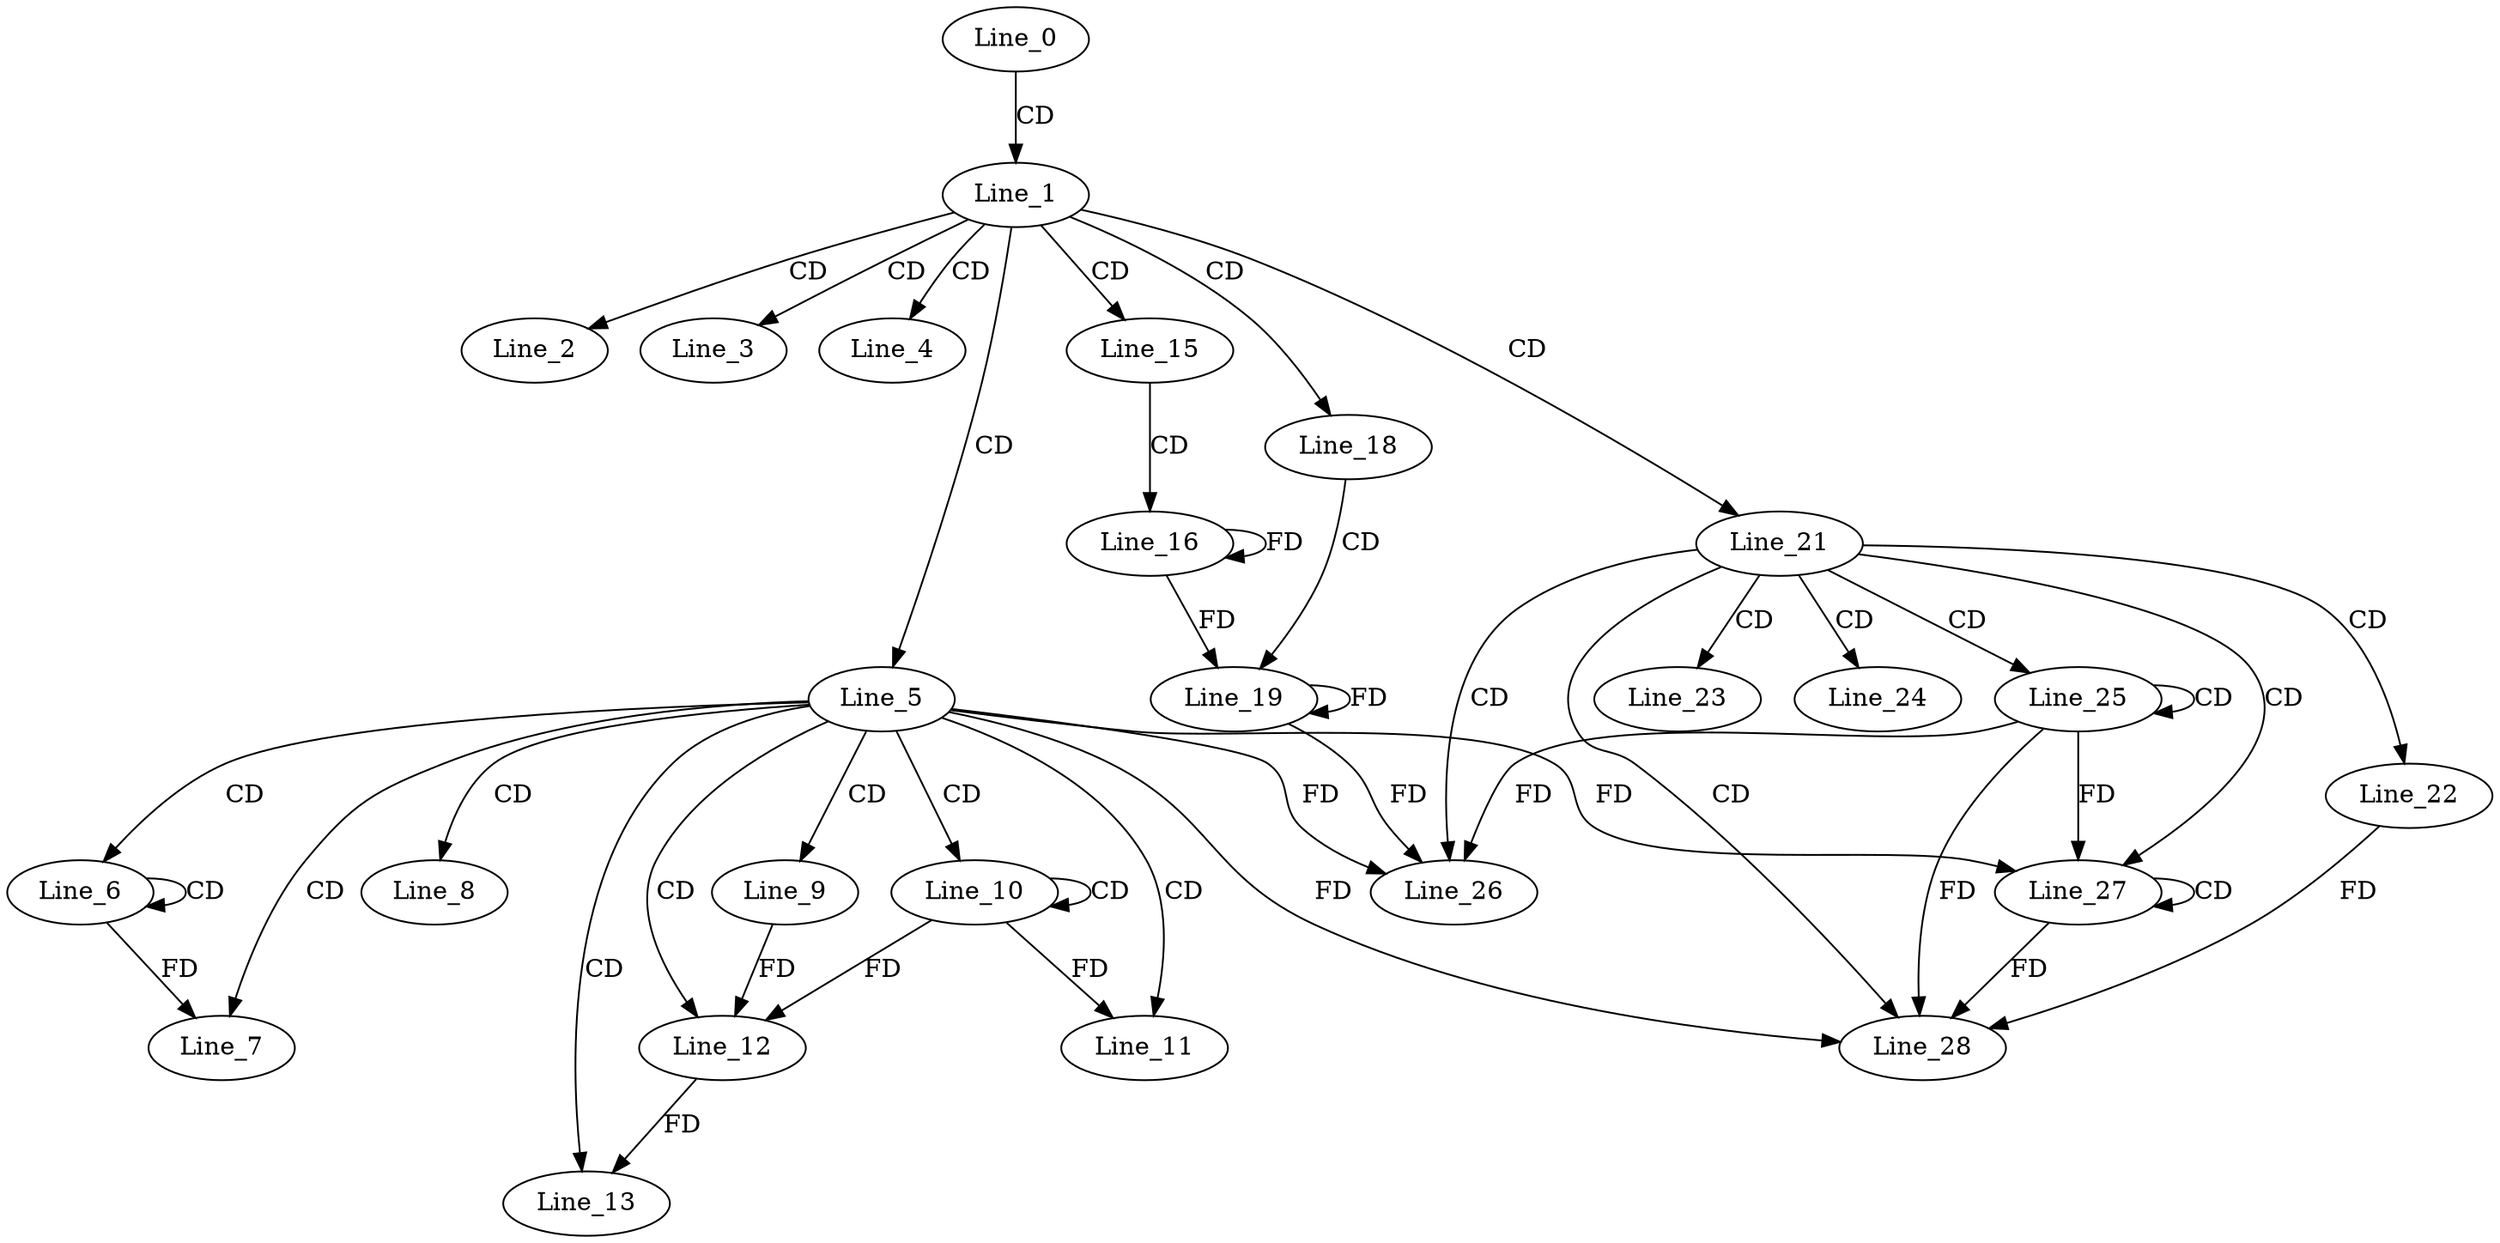 digraph G {
  Line_0;
  Line_1;
  Line_2;
  Line_3;
  Line_4;
  Line_5;
  Line_6;
  Line_6;
  Line_7;
  Line_7;
  Line_8;
  Line_9;
  Line_10;
  Line_10;
  Line_11;
  Line_11;
  Line_12;
  Line_12;
  Line_13;
  Line_15;
  Line_16;
  Line_18;
  Line_19;
  Line_21;
  Line_22;
  Line_23;
  Line_24;
  Line_25;
  Line_25;
  Line_26;
  Line_27;
  Line_27;
  Line_28;
  Line_0 -> Line_1 [ label="CD" ];
  Line_1 -> Line_2 [ label="CD" ];
  Line_1 -> Line_3 [ label="CD" ];
  Line_1 -> Line_4 [ label="CD" ];
  Line_1 -> Line_5 [ label="CD" ];
  Line_5 -> Line_6 [ label="CD" ];
  Line_6 -> Line_6 [ label="CD" ];
  Line_5 -> Line_7 [ label="CD" ];
  Line_6 -> Line_7 [ label="FD" ];
  Line_5 -> Line_8 [ label="CD" ];
  Line_5 -> Line_9 [ label="CD" ];
  Line_5 -> Line_10 [ label="CD" ];
  Line_10 -> Line_10 [ label="CD" ];
  Line_5 -> Line_11 [ label="CD" ];
  Line_10 -> Line_11 [ label="FD" ];
  Line_5 -> Line_12 [ label="CD" ];
  Line_9 -> Line_12 [ label="FD" ];
  Line_10 -> Line_12 [ label="FD" ];
  Line_5 -> Line_13 [ label="CD" ];
  Line_12 -> Line_13 [ label="FD" ];
  Line_1 -> Line_15 [ label="CD" ];
  Line_15 -> Line_16 [ label="CD" ];
  Line_16 -> Line_16 [ label="FD" ];
  Line_1 -> Line_18 [ label="CD" ];
  Line_18 -> Line_19 [ label="CD" ];
  Line_19 -> Line_19 [ label="FD" ];
  Line_16 -> Line_19 [ label="FD" ];
  Line_1 -> Line_21 [ label="CD" ];
  Line_21 -> Line_22 [ label="CD" ];
  Line_21 -> Line_23 [ label="CD" ];
  Line_21 -> Line_24 [ label="CD" ];
  Line_21 -> Line_25 [ label="CD" ];
  Line_25 -> Line_25 [ label="CD" ];
  Line_21 -> Line_26 [ label="CD" ];
  Line_25 -> Line_26 [ label="FD" ];
  Line_5 -> Line_26 [ label="FD" ];
  Line_19 -> Line_26 [ label="FD" ];
  Line_21 -> Line_27 [ label="CD" ];
  Line_27 -> Line_27 [ label="CD" ];
  Line_25 -> Line_27 [ label="FD" ];
  Line_5 -> Line_27 [ label="FD" ];
  Line_21 -> Line_28 [ label="CD" ];
  Line_22 -> Line_28 [ label="FD" ];
  Line_25 -> Line_28 [ label="FD" ];
  Line_5 -> Line_28 [ label="FD" ];
  Line_27 -> Line_28 [ label="FD" ];
}
